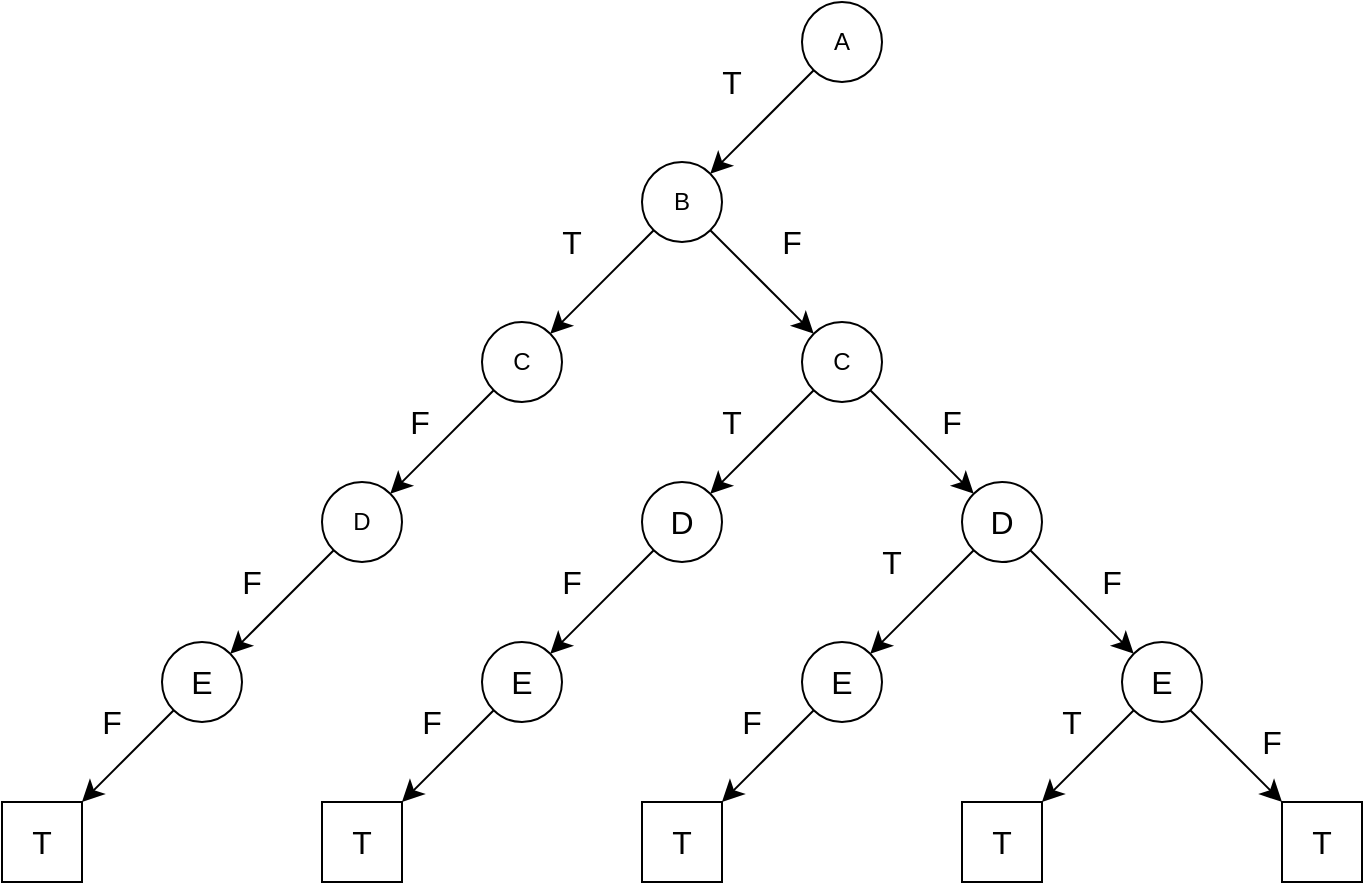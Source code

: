 <mxfile version="21.1.5" type="github">
  <diagram name="Page-1" id="MnQS3asHUDEc3c3o4L9d">
    <mxGraphModel dx="1379" dy="637" grid="1" gridSize="10" guides="1" tooltips="1" connect="1" arrows="1" fold="1" page="1" pageScale="1" pageWidth="850" pageHeight="1100" math="0" shadow="0">
      <root>
        <mxCell id="0" />
        <mxCell id="1" parent="0" />
        <mxCell id="0ImBitjbJSBwEPjxDbiD-83" value="" style="group" vertex="1" connectable="0" parent="1">
          <mxGeometry x="85" y="80" width="680" height="440" as="geometry" />
        </mxCell>
        <mxCell id="tQtGJ8Aer1s_MQnNvs2Q-12" value="A" style="ellipse;whiteSpace=wrap;html=1;aspect=fixed;" parent="0ImBitjbJSBwEPjxDbiD-83" vertex="1">
          <mxGeometry x="400" width="40" height="40" as="geometry" />
        </mxCell>
        <mxCell id="0ImBitjbJSBwEPjxDbiD-2" value="B" style="ellipse;whiteSpace=wrap;html=1;aspect=fixed;" vertex="1" parent="0ImBitjbJSBwEPjxDbiD-83">
          <mxGeometry x="320" y="80" width="40" height="40" as="geometry" />
        </mxCell>
        <mxCell id="0ImBitjbJSBwEPjxDbiD-4" style="edgeStyle=none;curved=1;rounded=0;orthogonalLoop=1;jettySize=auto;html=1;exitX=0;exitY=1;exitDx=0;exitDy=0;entryX=1;entryY=0;entryDx=0;entryDy=0;fontSize=12;startSize=8;endSize=8;" edge="1" parent="0ImBitjbJSBwEPjxDbiD-83" source="tQtGJ8Aer1s_MQnNvs2Q-12" target="0ImBitjbJSBwEPjxDbiD-2">
          <mxGeometry relative="1" as="geometry" />
        </mxCell>
        <mxCell id="0ImBitjbJSBwEPjxDbiD-6" value="T" style="text;html=1;strokeColor=none;fillColor=none;align=center;verticalAlign=middle;whiteSpace=wrap;rounded=0;fontSize=16;" vertex="1" parent="0ImBitjbJSBwEPjxDbiD-83">
          <mxGeometry x="350" y="30" width="30" height="20" as="geometry" />
        </mxCell>
        <mxCell id="0ImBitjbJSBwEPjxDbiD-8" value="C" style="ellipse;whiteSpace=wrap;html=1;aspect=fixed;" vertex="1" parent="0ImBitjbJSBwEPjxDbiD-83">
          <mxGeometry x="400" y="160" width="40" height="40" as="geometry" />
        </mxCell>
        <mxCell id="0ImBitjbJSBwEPjxDbiD-12" style="edgeStyle=none;curved=1;rounded=0;orthogonalLoop=1;jettySize=auto;html=1;exitX=1;exitY=1;exitDx=0;exitDy=0;entryX=0;entryY=0;entryDx=0;entryDy=0;fontSize=12;startSize=8;endSize=8;" edge="1" parent="0ImBitjbJSBwEPjxDbiD-83" source="0ImBitjbJSBwEPjxDbiD-2" target="0ImBitjbJSBwEPjxDbiD-8">
          <mxGeometry relative="1" as="geometry" />
        </mxCell>
        <mxCell id="0ImBitjbJSBwEPjxDbiD-10" value="C" style="ellipse;whiteSpace=wrap;html=1;aspect=fixed;" vertex="1" parent="0ImBitjbJSBwEPjxDbiD-83">
          <mxGeometry x="240" y="160" width="40" height="40" as="geometry" />
        </mxCell>
        <mxCell id="0ImBitjbJSBwEPjxDbiD-11" style="edgeStyle=none;curved=1;rounded=0;orthogonalLoop=1;jettySize=auto;html=1;exitX=0;exitY=1;exitDx=0;exitDy=0;entryX=1;entryY=0;entryDx=0;entryDy=0;fontSize=12;startSize=8;endSize=8;" edge="1" parent="0ImBitjbJSBwEPjxDbiD-83" source="0ImBitjbJSBwEPjxDbiD-2" target="0ImBitjbJSBwEPjxDbiD-10">
          <mxGeometry relative="1" as="geometry" />
        </mxCell>
        <mxCell id="0ImBitjbJSBwEPjxDbiD-15" style="edgeStyle=none;curved=1;rounded=0;orthogonalLoop=1;jettySize=auto;html=1;exitX=0;exitY=1;exitDx=0;exitDy=0;entryX=1;entryY=0;entryDx=0;entryDy=0;fontSize=12;startSize=8;endSize=8;" edge="1" parent="0ImBitjbJSBwEPjxDbiD-83" target="0ImBitjbJSBwEPjxDbiD-16" source="0ImBitjbJSBwEPjxDbiD-10">
          <mxGeometry relative="1" as="geometry">
            <mxPoint x="240" y="200" as="sourcePoint" />
          </mxGeometry>
        </mxCell>
        <mxCell id="0ImBitjbJSBwEPjxDbiD-16" value="D" style="ellipse;whiteSpace=wrap;html=1;aspect=fixed;" vertex="1" parent="0ImBitjbJSBwEPjxDbiD-83">
          <mxGeometry x="160" y="240" width="40" height="40" as="geometry" />
        </mxCell>
        <mxCell id="0ImBitjbJSBwEPjxDbiD-20" value="D" style="ellipse;whiteSpace=wrap;html=1;aspect=fixed;fontSize=16;" vertex="1" parent="0ImBitjbJSBwEPjxDbiD-83">
          <mxGeometry x="320" y="240" width="40" height="40" as="geometry" />
        </mxCell>
        <mxCell id="0ImBitjbJSBwEPjxDbiD-43" style="edgeStyle=none;curved=1;rounded=0;orthogonalLoop=1;jettySize=auto;html=1;exitX=0;exitY=1;exitDx=0;exitDy=0;entryX=1;entryY=0;entryDx=0;entryDy=0;fontSize=12;startSize=8;endSize=8;" edge="1" parent="0ImBitjbJSBwEPjxDbiD-83" source="0ImBitjbJSBwEPjxDbiD-8" target="0ImBitjbJSBwEPjxDbiD-20">
          <mxGeometry relative="1" as="geometry" />
        </mxCell>
        <mxCell id="0ImBitjbJSBwEPjxDbiD-30" value="F" style="text;html=1;strokeColor=none;fillColor=none;align=center;verticalAlign=middle;whiteSpace=wrap;rounded=0;fontSize=16;" vertex="1" parent="0ImBitjbJSBwEPjxDbiD-83">
          <mxGeometry x="380" y="110" width="30" height="20" as="geometry" />
        </mxCell>
        <mxCell id="0ImBitjbJSBwEPjxDbiD-32" value="T" style="text;html=1;strokeColor=none;fillColor=none;align=center;verticalAlign=middle;whiteSpace=wrap;rounded=0;fontSize=16;" vertex="1" parent="0ImBitjbJSBwEPjxDbiD-83">
          <mxGeometry x="270" y="110" width="30" height="20" as="geometry" />
        </mxCell>
        <mxCell id="0ImBitjbJSBwEPjxDbiD-34" value="F" style="text;html=1;strokeColor=none;fillColor=none;align=center;verticalAlign=middle;whiteSpace=wrap;rounded=0;fontSize=16;" vertex="1" parent="0ImBitjbJSBwEPjxDbiD-83">
          <mxGeometry x="194" y="200" width="30" height="20" as="geometry" />
        </mxCell>
        <mxCell id="0ImBitjbJSBwEPjxDbiD-35" value="E" style="ellipse;whiteSpace=wrap;html=1;aspect=fixed;fontSize=16;" vertex="1" parent="0ImBitjbJSBwEPjxDbiD-83">
          <mxGeometry x="80" y="320" width="40" height="40" as="geometry" />
        </mxCell>
        <mxCell id="0ImBitjbJSBwEPjxDbiD-36" value="" style="edgeStyle=none;curved=1;rounded=0;orthogonalLoop=1;jettySize=auto;html=1;fontSize=12;startSize=8;endSize=8;" edge="1" parent="0ImBitjbJSBwEPjxDbiD-83" source="0ImBitjbJSBwEPjxDbiD-16" target="0ImBitjbJSBwEPjxDbiD-35">
          <mxGeometry relative="1" as="geometry" />
        </mxCell>
        <mxCell id="0ImBitjbJSBwEPjxDbiD-37" value="F" style="text;html=1;strokeColor=none;fillColor=none;align=center;verticalAlign=middle;whiteSpace=wrap;rounded=0;fontSize=16;" vertex="1" parent="0ImBitjbJSBwEPjxDbiD-83">
          <mxGeometry x="110" y="280" width="30" height="20" as="geometry" />
        </mxCell>
        <mxCell id="0ImBitjbJSBwEPjxDbiD-40" value="T" style="rounded=0;whiteSpace=wrap;html=1;fontSize=16;" vertex="1" parent="0ImBitjbJSBwEPjxDbiD-83">
          <mxGeometry y="400" width="40" height="40" as="geometry" />
        </mxCell>
        <mxCell id="0ImBitjbJSBwEPjxDbiD-41" style="edgeStyle=none;curved=1;rounded=0;orthogonalLoop=1;jettySize=auto;html=1;exitX=0;exitY=1;exitDx=0;exitDy=0;entryX=1;entryY=0;entryDx=0;entryDy=0;fontSize=12;startSize=8;endSize=8;" edge="1" parent="0ImBitjbJSBwEPjxDbiD-83" source="0ImBitjbJSBwEPjxDbiD-35" target="0ImBitjbJSBwEPjxDbiD-40">
          <mxGeometry relative="1" as="geometry" />
        </mxCell>
        <mxCell id="0ImBitjbJSBwEPjxDbiD-42" value="F" style="text;html=1;strokeColor=none;fillColor=none;align=center;verticalAlign=middle;whiteSpace=wrap;rounded=0;fontSize=16;" vertex="1" parent="0ImBitjbJSBwEPjxDbiD-83">
          <mxGeometry x="40" y="350" width="30" height="20" as="geometry" />
        </mxCell>
        <mxCell id="0ImBitjbJSBwEPjxDbiD-44" value="D" style="ellipse;whiteSpace=wrap;html=1;aspect=fixed;fontSize=16;" vertex="1" parent="0ImBitjbJSBwEPjxDbiD-83">
          <mxGeometry x="480" y="240" width="40" height="40" as="geometry" />
        </mxCell>
        <mxCell id="0ImBitjbJSBwEPjxDbiD-45" style="edgeStyle=none;curved=1;rounded=0;orthogonalLoop=1;jettySize=auto;html=1;exitX=1;exitY=1;exitDx=0;exitDy=0;entryX=0;entryY=0;entryDx=0;entryDy=0;fontSize=12;startSize=8;endSize=8;" edge="1" parent="0ImBitjbJSBwEPjxDbiD-83" source="0ImBitjbJSBwEPjxDbiD-8" target="0ImBitjbJSBwEPjxDbiD-44">
          <mxGeometry relative="1" as="geometry" />
        </mxCell>
        <mxCell id="0ImBitjbJSBwEPjxDbiD-46" value="T" style="text;html=1;strokeColor=none;fillColor=none;align=center;verticalAlign=middle;whiteSpace=wrap;rounded=0;fontSize=16;" vertex="1" parent="0ImBitjbJSBwEPjxDbiD-83">
          <mxGeometry x="350" y="200" width="30" height="20" as="geometry" />
        </mxCell>
        <mxCell id="0ImBitjbJSBwEPjxDbiD-48" value="F" style="text;html=1;strokeColor=none;fillColor=none;align=center;verticalAlign=middle;whiteSpace=wrap;rounded=0;fontSize=16;" vertex="1" parent="0ImBitjbJSBwEPjxDbiD-83">
          <mxGeometry x="460" y="200" width="30" height="20" as="geometry" />
        </mxCell>
        <mxCell id="0ImBitjbJSBwEPjxDbiD-50" value="E" style="ellipse;whiteSpace=wrap;html=1;aspect=fixed;fontSize=16;" vertex="1" parent="0ImBitjbJSBwEPjxDbiD-83">
          <mxGeometry x="560" y="320" width="40" height="40" as="geometry" />
        </mxCell>
        <mxCell id="0ImBitjbJSBwEPjxDbiD-55" style="edgeStyle=none;curved=1;rounded=0;orthogonalLoop=1;jettySize=auto;html=1;exitX=1;exitY=1;exitDx=0;exitDy=0;entryX=0;entryY=0;entryDx=0;entryDy=0;fontSize=12;startSize=8;endSize=8;" edge="1" parent="0ImBitjbJSBwEPjxDbiD-83" source="0ImBitjbJSBwEPjxDbiD-44" target="0ImBitjbJSBwEPjxDbiD-50">
          <mxGeometry relative="1" as="geometry" />
        </mxCell>
        <mxCell id="0ImBitjbJSBwEPjxDbiD-51" value="E" style="ellipse;whiteSpace=wrap;html=1;aspect=fixed;fontSize=16;" vertex="1" parent="0ImBitjbJSBwEPjxDbiD-83">
          <mxGeometry x="240" y="320" width="40" height="40" as="geometry" />
        </mxCell>
        <mxCell id="0ImBitjbJSBwEPjxDbiD-53" style="edgeStyle=none;curved=1;rounded=0;orthogonalLoop=1;jettySize=auto;html=1;exitX=0;exitY=1;exitDx=0;exitDy=0;entryX=1;entryY=0;entryDx=0;entryDy=0;fontSize=12;startSize=8;endSize=8;" edge="1" parent="0ImBitjbJSBwEPjxDbiD-83" source="0ImBitjbJSBwEPjxDbiD-20" target="0ImBitjbJSBwEPjxDbiD-51">
          <mxGeometry relative="1" as="geometry" />
        </mxCell>
        <mxCell id="0ImBitjbJSBwEPjxDbiD-52" value="E" style="ellipse;whiteSpace=wrap;html=1;aspect=fixed;fontSize=16;" vertex="1" parent="0ImBitjbJSBwEPjxDbiD-83">
          <mxGeometry x="400" y="320" width="40" height="40" as="geometry" />
        </mxCell>
        <mxCell id="0ImBitjbJSBwEPjxDbiD-69" style="edgeStyle=none;curved=1;rounded=0;orthogonalLoop=1;jettySize=auto;html=1;exitX=0;exitY=1;exitDx=0;exitDy=0;entryX=1;entryY=0;entryDx=0;entryDy=0;fontSize=12;startSize=8;endSize=8;" edge="1" parent="0ImBitjbJSBwEPjxDbiD-83" source="0ImBitjbJSBwEPjxDbiD-44" target="0ImBitjbJSBwEPjxDbiD-52">
          <mxGeometry relative="1" as="geometry" />
        </mxCell>
        <mxCell id="0ImBitjbJSBwEPjxDbiD-56" value="F" style="text;html=1;strokeColor=none;fillColor=none;align=center;verticalAlign=middle;whiteSpace=wrap;rounded=0;fontSize=16;" vertex="1" parent="0ImBitjbJSBwEPjxDbiD-83">
          <mxGeometry x="540" y="280" width="30" height="20" as="geometry" />
        </mxCell>
        <mxCell id="0ImBitjbJSBwEPjxDbiD-58" value="T" style="rounded=0;whiteSpace=wrap;html=1;fontSize=16;" vertex="1" parent="0ImBitjbJSBwEPjxDbiD-83">
          <mxGeometry x="640" y="400" width="40" height="40" as="geometry" />
        </mxCell>
        <mxCell id="0ImBitjbJSBwEPjxDbiD-60" style="edgeStyle=none;curved=1;rounded=0;orthogonalLoop=1;jettySize=auto;html=1;exitX=1;exitY=1;exitDx=0;exitDy=0;entryX=0;entryY=0;entryDx=0;entryDy=0;fontSize=12;startSize=8;endSize=8;" edge="1" parent="0ImBitjbJSBwEPjxDbiD-83" source="0ImBitjbJSBwEPjxDbiD-50" target="0ImBitjbJSBwEPjxDbiD-58">
          <mxGeometry relative="1" as="geometry" />
        </mxCell>
        <mxCell id="0ImBitjbJSBwEPjxDbiD-61" value="F" style="text;html=1;strokeColor=none;fillColor=none;align=center;verticalAlign=middle;whiteSpace=wrap;rounded=0;fontSize=16;" vertex="1" parent="0ImBitjbJSBwEPjxDbiD-83">
          <mxGeometry x="620" y="360" width="30" height="20" as="geometry" />
        </mxCell>
        <mxCell id="0ImBitjbJSBwEPjxDbiD-62" value="F" style="text;html=1;strokeColor=none;fillColor=none;align=center;verticalAlign=middle;whiteSpace=wrap;rounded=0;fontSize=16;" vertex="1" parent="0ImBitjbJSBwEPjxDbiD-83">
          <mxGeometry x="270" y="280" width="30" height="20" as="geometry" />
        </mxCell>
        <mxCell id="0ImBitjbJSBwEPjxDbiD-65" style="edgeStyle=none;curved=1;rounded=0;orthogonalLoop=1;jettySize=auto;html=1;entryX=1;entryY=0;entryDx=0;entryDy=0;fontSize=12;startSize=8;endSize=8;exitX=0;exitY=1;exitDx=0;exitDy=0;" edge="1" parent="0ImBitjbJSBwEPjxDbiD-83" target="0ImBitjbJSBwEPjxDbiD-66" source="0ImBitjbJSBwEPjxDbiD-51">
          <mxGeometry relative="1" as="geometry">
            <mxPoint x="246" y="370" as="sourcePoint" />
          </mxGeometry>
        </mxCell>
        <mxCell id="0ImBitjbJSBwEPjxDbiD-66" value="T" style="rounded=0;whiteSpace=wrap;html=1;fontSize=16;" vertex="1" parent="0ImBitjbJSBwEPjxDbiD-83">
          <mxGeometry x="160" y="400" width="40" height="40" as="geometry" />
        </mxCell>
        <mxCell id="0ImBitjbJSBwEPjxDbiD-67" value="F" style="text;html=1;strokeColor=none;fillColor=none;align=center;verticalAlign=middle;whiteSpace=wrap;rounded=0;fontSize=16;" vertex="1" parent="0ImBitjbJSBwEPjxDbiD-83">
          <mxGeometry x="200" y="350" width="30" height="20" as="geometry" />
        </mxCell>
        <mxCell id="0ImBitjbJSBwEPjxDbiD-70" value="T" style="text;html=1;strokeColor=none;fillColor=none;align=center;verticalAlign=middle;whiteSpace=wrap;rounded=0;fontSize=16;" vertex="1" parent="0ImBitjbJSBwEPjxDbiD-83">
          <mxGeometry x="430" y="270" width="30" height="20" as="geometry" />
        </mxCell>
        <mxCell id="0ImBitjbJSBwEPjxDbiD-73" style="edgeStyle=none;curved=1;rounded=0;orthogonalLoop=1;jettySize=auto;html=1;entryX=1;entryY=0;entryDx=0;entryDy=0;fontSize=12;startSize=8;endSize=8;exitX=0;exitY=1;exitDx=0;exitDy=0;" edge="1" parent="0ImBitjbJSBwEPjxDbiD-83" target="0ImBitjbJSBwEPjxDbiD-74">
          <mxGeometry relative="1" as="geometry">
            <mxPoint x="406" y="354" as="sourcePoint" />
          </mxGeometry>
        </mxCell>
        <mxCell id="0ImBitjbJSBwEPjxDbiD-74" value="T" style="rounded=0;whiteSpace=wrap;html=1;fontSize=16;" vertex="1" parent="0ImBitjbJSBwEPjxDbiD-83">
          <mxGeometry x="320" y="400" width="40" height="40" as="geometry" />
        </mxCell>
        <mxCell id="0ImBitjbJSBwEPjxDbiD-75" value="F" style="text;html=1;strokeColor=none;fillColor=none;align=center;verticalAlign=middle;whiteSpace=wrap;rounded=0;fontSize=16;" vertex="1" parent="0ImBitjbJSBwEPjxDbiD-83">
          <mxGeometry x="360" y="350" width="30" height="20" as="geometry" />
        </mxCell>
        <mxCell id="0ImBitjbJSBwEPjxDbiD-80" style="edgeStyle=none;curved=1;rounded=0;orthogonalLoop=1;jettySize=auto;html=1;entryX=1;entryY=0;entryDx=0;entryDy=0;fontSize=12;startSize=8;endSize=8;exitX=0;exitY=1;exitDx=0;exitDy=0;" edge="1" parent="0ImBitjbJSBwEPjxDbiD-83" target="0ImBitjbJSBwEPjxDbiD-81">
          <mxGeometry relative="1" as="geometry">
            <mxPoint x="566" y="354" as="sourcePoint" />
          </mxGeometry>
        </mxCell>
        <mxCell id="0ImBitjbJSBwEPjxDbiD-81" value="T" style="rounded=0;whiteSpace=wrap;html=1;fontSize=16;" vertex="1" parent="0ImBitjbJSBwEPjxDbiD-83">
          <mxGeometry x="480" y="400" width="40" height="40" as="geometry" />
        </mxCell>
        <mxCell id="0ImBitjbJSBwEPjxDbiD-82" value="T" style="text;html=1;strokeColor=none;fillColor=none;align=center;verticalAlign=middle;whiteSpace=wrap;rounded=0;fontSize=16;" vertex="1" parent="0ImBitjbJSBwEPjxDbiD-83">
          <mxGeometry x="520" y="350" width="30" height="20" as="geometry" />
        </mxCell>
      </root>
    </mxGraphModel>
  </diagram>
</mxfile>
